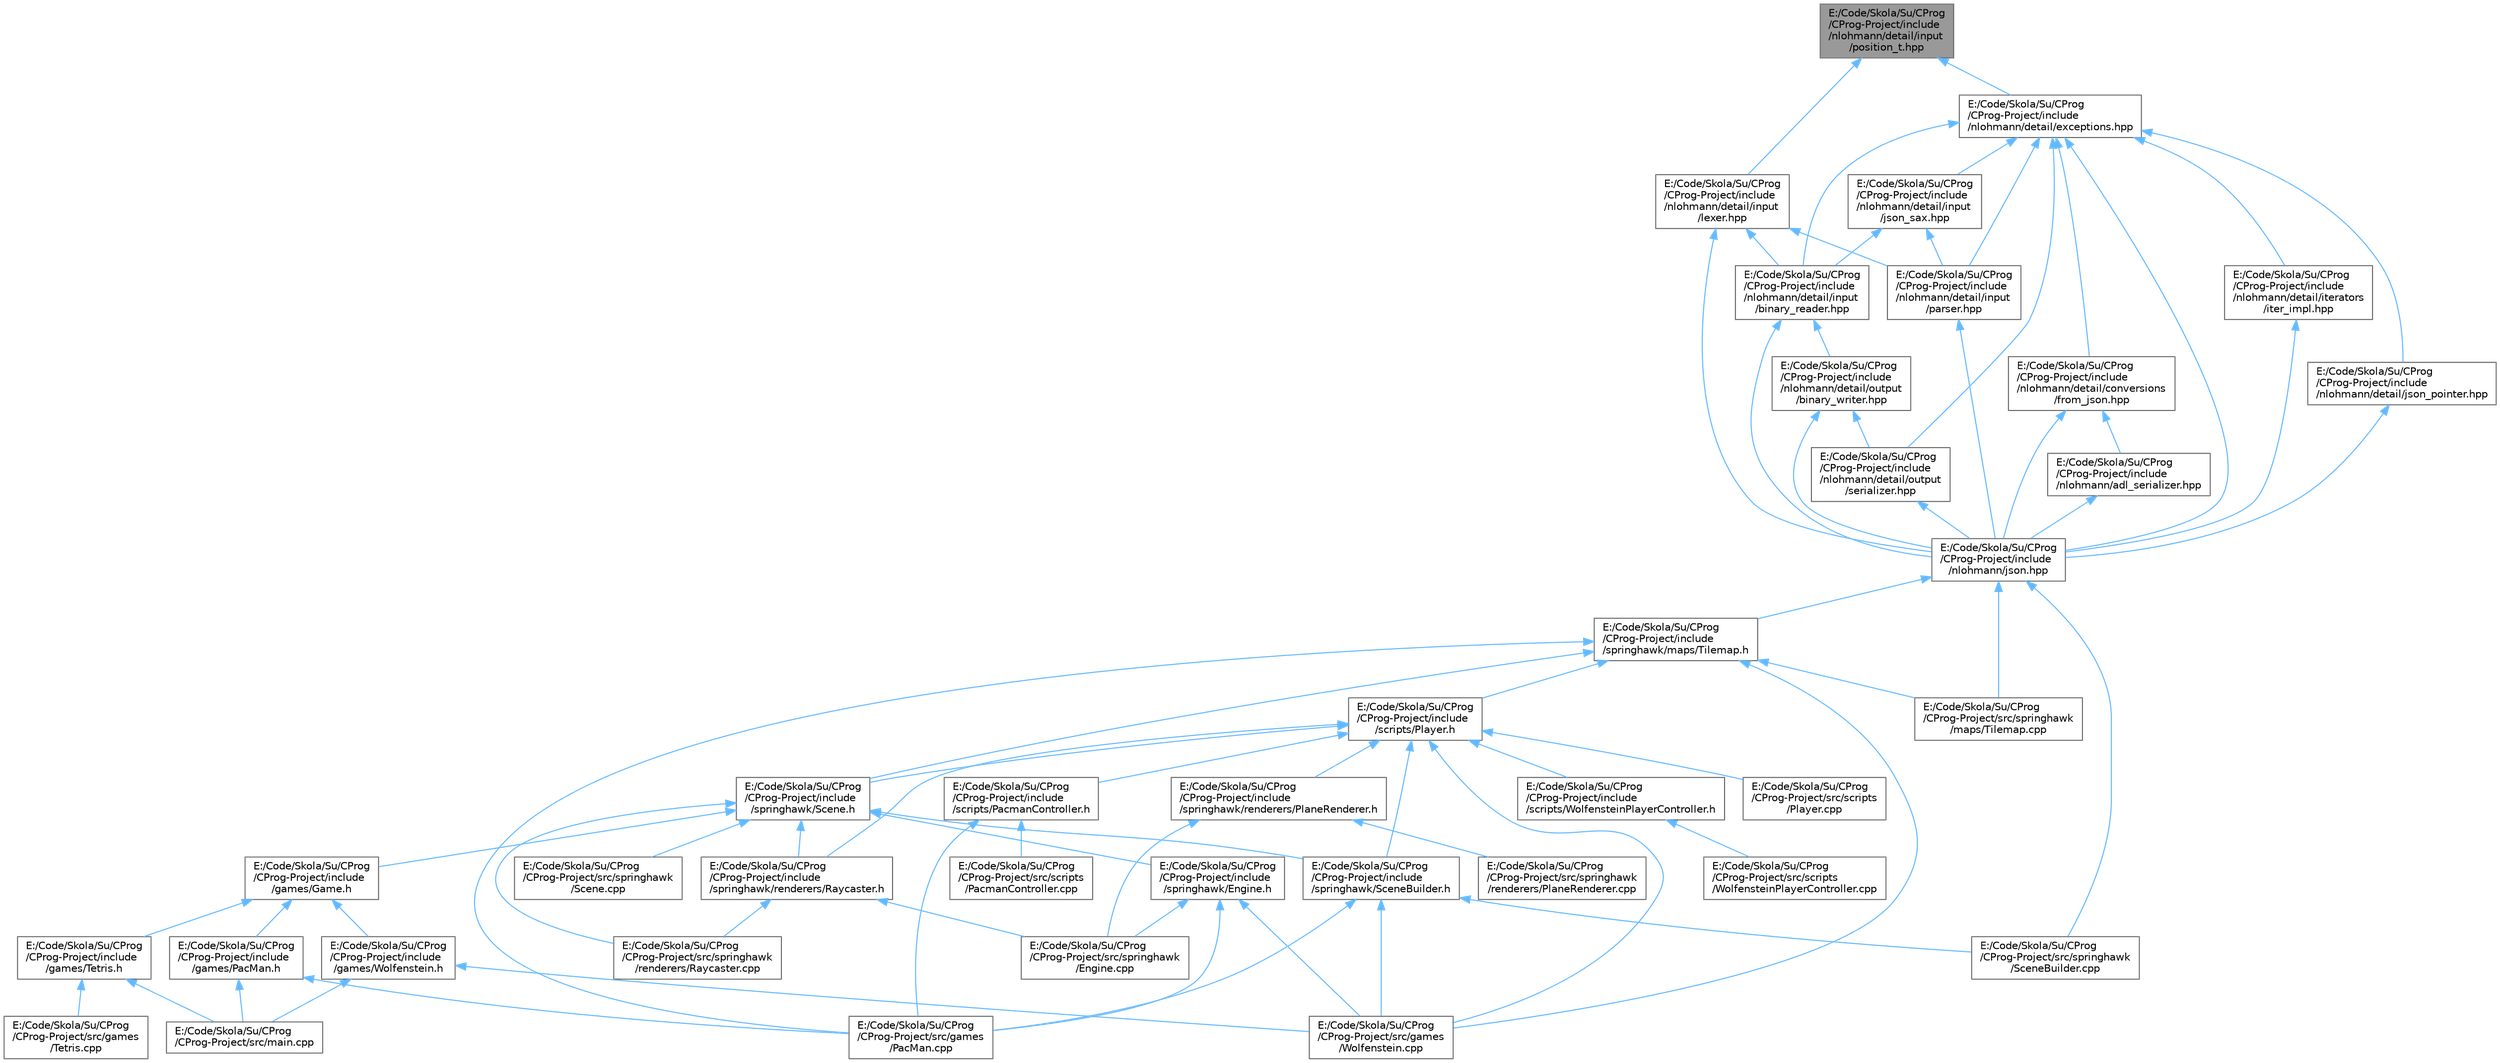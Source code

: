 digraph "E:/Code/Skola/Su/CProg/CProg-Project/include/nlohmann/detail/input/position_t.hpp"
{
 // LATEX_PDF_SIZE
  bgcolor="transparent";
  edge [fontname=Helvetica,fontsize=10,labelfontname=Helvetica,labelfontsize=10];
  node [fontname=Helvetica,fontsize=10,shape=box,height=0.2,width=0.4];
  Node1 [id="Node000001",label="E:/Code/Skola/Su/CProg\l/CProg-Project/include\l/nlohmann/detail/input\l/position_t.hpp",height=0.2,width=0.4,color="gray40", fillcolor="grey60", style="filled", fontcolor="black",tooltip=" "];
  Node1 -> Node2 [id="edge71_Node000001_Node000002",dir="back",color="steelblue1",style="solid",tooltip=" "];
  Node2 [id="Node000002",label="E:/Code/Skola/Su/CProg\l/CProg-Project/include\l/nlohmann/detail/exceptions.hpp",height=0.2,width=0.4,color="grey40", fillcolor="white", style="filled",URL="$exceptions_8hpp.html",tooltip=" "];
  Node2 -> Node3 [id="edge72_Node000002_Node000003",dir="back",color="steelblue1",style="solid",tooltip=" "];
  Node3 [id="Node000003",label="E:/Code/Skola/Su/CProg\l/CProg-Project/include\l/nlohmann/detail/conversions\l/from_json.hpp",height=0.2,width=0.4,color="grey40", fillcolor="white", style="filled",URL="$from__json_8hpp.html",tooltip=" "];
  Node3 -> Node4 [id="edge73_Node000003_Node000004",dir="back",color="steelblue1",style="solid",tooltip=" "];
  Node4 [id="Node000004",label="E:/Code/Skola/Su/CProg\l/CProg-Project/include\l/nlohmann/adl_serializer.hpp",height=0.2,width=0.4,color="grey40", fillcolor="white", style="filled",URL="$adl__serializer_8hpp.html",tooltip=" "];
  Node4 -> Node5 [id="edge74_Node000004_Node000005",dir="back",color="steelblue1",style="solid",tooltip=" "];
  Node5 [id="Node000005",label="E:/Code/Skola/Su/CProg\l/CProg-Project/include\l/nlohmann/json.hpp",height=0.2,width=0.4,color="grey40", fillcolor="white", style="filled",URL="$json_8hpp.html",tooltip=" "];
  Node5 -> Node6 [id="edge75_Node000005_Node000006",dir="back",color="steelblue1",style="solid",tooltip=" "];
  Node6 [id="Node000006",label="E:/Code/Skola/Su/CProg\l/CProg-Project/include\l/springhawk/maps/Tilemap.h",height=0.2,width=0.4,color="grey40", fillcolor="white", style="filled",URL="$_tilemap_8h.html",tooltip=" "];
  Node6 -> Node7 [id="edge76_Node000006_Node000007",dir="back",color="steelblue1",style="solid",tooltip=" "];
  Node7 [id="Node000007",label="E:/Code/Skola/Su/CProg\l/CProg-Project/include\l/scripts/Player.h",height=0.2,width=0.4,color="grey40", fillcolor="white", style="filled",URL="$_player_8h.html",tooltip=" "];
  Node7 -> Node8 [id="edge77_Node000007_Node000008",dir="back",color="steelblue1",style="solid",tooltip=" "];
  Node8 [id="Node000008",label="E:/Code/Skola/Su/CProg\l/CProg-Project/include\l/scripts/PacmanController.h",height=0.2,width=0.4,color="grey40", fillcolor="white", style="filled",URL="$_pacman_controller_8h.html",tooltip=" "];
  Node8 -> Node9 [id="edge78_Node000008_Node000009",dir="back",color="steelblue1",style="solid",tooltip=" "];
  Node9 [id="Node000009",label="E:/Code/Skola/Su/CProg\l/CProg-Project/src/games\l/PacMan.cpp",height=0.2,width=0.4,color="grey40", fillcolor="white", style="filled",URL="$_pac_man_8cpp.html",tooltip=" "];
  Node8 -> Node10 [id="edge79_Node000008_Node000010",dir="back",color="steelblue1",style="solid",tooltip=" "];
  Node10 [id="Node000010",label="E:/Code/Skola/Su/CProg\l/CProg-Project/src/scripts\l/PacmanController.cpp",height=0.2,width=0.4,color="grey40", fillcolor="white", style="filled",URL="$_pacman_controller_8cpp.html",tooltip=" "];
  Node7 -> Node11 [id="edge80_Node000007_Node000011",dir="back",color="steelblue1",style="solid",tooltip=" "];
  Node11 [id="Node000011",label="E:/Code/Skola/Su/CProg\l/CProg-Project/include\l/scripts/WolfensteinPlayerController.h",height=0.2,width=0.4,color="grey40", fillcolor="white", style="filled",URL="$_wolfenstein_player_controller_8h.html",tooltip=" "];
  Node11 -> Node12 [id="edge81_Node000011_Node000012",dir="back",color="steelblue1",style="solid",tooltip=" "];
  Node12 [id="Node000012",label="E:/Code/Skola/Su/CProg\l/CProg-Project/src/scripts\l/WolfensteinPlayerController.cpp",height=0.2,width=0.4,color="grey40", fillcolor="white", style="filled",URL="$_wolfenstein_player_controller_8cpp.html",tooltip=" "];
  Node7 -> Node13 [id="edge82_Node000007_Node000013",dir="back",color="steelblue1",style="solid",tooltip=" "];
  Node13 [id="Node000013",label="E:/Code/Skola/Su/CProg\l/CProg-Project/include\l/springhawk/Scene.h",height=0.2,width=0.4,color="grey40", fillcolor="white", style="filled",URL="$_scene_8h.html",tooltip=" "];
  Node13 -> Node14 [id="edge83_Node000013_Node000014",dir="back",color="steelblue1",style="solid",tooltip=" "];
  Node14 [id="Node000014",label="E:/Code/Skola/Su/CProg\l/CProg-Project/include\l/games/Game.h",height=0.2,width=0.4,color="grey40", fillcolor="white", style="filled",URL="$_game_8h.html",tooltip=" "];
  Node14 -> Node15 [id="edge84_Node000014_Node000015",dir="back",color="steelblue1",style="solid",tooltip=" "];
  Node15 [id="Node000015",label="E:/Code/Skola/Su/CProg\l/CProg-Project/include\l/games/PacMan.h",height=0.2,width=0.4,color="grey40", fillcolor="white", style="filled",URL="$_pac_man_8h.html",tooltip=" "];
  Node15 -> Node9 [id="edge85_Node000015_Node000009",dir="back",color="steelblue1",style="solid",tooltip=" "];
  Node15 -> Node16 [id="edge86_Node000015_Node000016",dir="back",color="steelblue1",style="solid",tooltip=" "];
  Node16 [id="Node000016",label="E:/Code/Skola/Su/CProg\l/CProg-Project/src/main.cpp",height=0.2,width=0.4,color="grey40", fillcolor="white", style="filled",URL="$main_8cpp.html",tooltip=" "];
  Node14 -> Node17 [id="edge87_Node000014_Node000017",dir="back",color="steelblue1",style="solid",tooltip=" "];
  Node17 [id="Node000017",label="E:/Code/Skola/Su/CProg\l/CProg-Project/include\l/games/Tetris.h",height=0.2,width=0.4,color="grey40", fillcolor="white", style="filled",URL="$_tetris_8h.html",tooltip=" "];
  Node17 -> Node18 [id="edge88_Node000017_Node000018",dir="back",color="steelblue1",style="solid",tooltip=" "];
  Node18 [id="Node000018",label="E:/Code/Skola/Su/CProg\l/CProg-Project/src/games\l/Tetris.cpp",height=0.2,width=0.4,color="grey40", fillcolor="white", style="filled",URL="$_tetris_8cpp.html",tooltip=" "];
  Node17 -> Node16 [id="edge89_Node000017_Node000016",dir="back",color="steelblue1",style="solid",tooltip=" "];
  Node14 -> Node19 [id="edge90_Node000014_Node000019",dir="back",color="steelblue1",style="solid",tooltip=" "];
  Node19 [id="Node000019",label="E:/Code/Skola/Su/CProg\l/CProg-Project/include\l/games/Wolfenstein.h",height=0.2,width=0.4,color="grey40", fillcolor="white", style="filled",URL="$_wolfenstein_8h.html",tooltip=" "];
  Node19 -> Node20 [id="edge91_Node000019_Node000020",dir="back",color="steelblue1",style="solid",tooltip=" "];
  Node20 [id="Node000020",label="E:/Code/Skola/Su/CProg\l/CProg-Project/src/games\l/Wolfenstein.cpp",height=0.2,width=0.4,color="grey40", fillcolor="white", style="filled",URL="$_wolfenstein_8cpp.html",tooltip=" "];
  Node19 -> Node16 [id="edge92_Node000019_Node000016",dir="back",color="steelblue1",style="solid",tooltip=" "];
  Node13 -> Node21 [id="edge93_Node000013_Node000021",dir="back",color="steelblue1",style="solid",tooltip=" "];
  Node21 [id="Node000021",label="E:/Code/Skola/Su/CProg\l/CProg-Project/include\l/springhawk/Engine.h",height=0.2,width=0.4,color="grey40", fillcolor="white", style="filled",URL="$_engine_8h.html",tooltip=" "];
  Node21 -> Node9 [id="edge94_Node000021_Node000009",dir="back",color="steelblue1",style="solid",tooltip=" "];
  Node21 -> Node20 [id="edge95_Node000021_Node000020",dir="back",color="steelblue1",style="solid",tooltip=" "];
  Node21 -> Node22 [id="edge96_Node000021_Node000022",dir="back",color="steelblue1",style="solid",tooltip=" "];
  Node22 [id="Node000022",label="E:/Code/Skola/Su/CProg\l/CProg-Project/src/springhawk\l/Engine.cpp",height=0.2,width=0.4,color="grey40", fillcolor="white", style="filled",URL="$_engine_8cpp.html",tooltip=" "];
  Node13 -> Node23 [id="edge97_Node000013_Node000023",dir="back",color="steelblue1",style="solid",tooltip=" "];
  Node23 [id="Node000023",label="E:/Code/Skola/Su/CProg\l/CProg-Project/include\l/springhawk/SceneBuilder.h",height=0.2,width=0.4,color="grey40", fillcolor="white", style="filled",URL="$_scene_builder_8h.html",tooltip=" "];
  Node23 -> Node9 [id="edge98_Node000023_Node000009",dir="back",color="steelblue1",style="solid",tooltip=" "];
  Node23 -> Node20 [id="edge99_Node000023_Node000020",dir="back",color="steelblue1",style="solid",tooltip=" "];
  Node23 -> Node24 [id="edge100_Node000023_Node000024",dir="back",color="steelblue1",style="solid",tooltip=" "];
  Node24 [id="Node000024",label="E:/Code/Skola/Su/CProg\l/CProg-Project/src/springhawk\l/SceneBuilder.cpp",height=0.2,width=0.4,color="grey40", fillcolor="white", style="filled",URL="$_scene_builder_8cpp.html",tooltip=" "];
  Node13 -> Node25 [id="edge101_Node000013_Node000025",dir="back",color="steelblue1",style="solid",tooltip=" "];
  Node25 [id="Node000025",label="E:/Code/Skola/Su/CProg\l/CProg-Project/include\l/springhawk/renderers/Raycaster.h",height=0.2,width=0.4,color="grey40", fillcolor="white", style="filled",URL="$_raycaster_8h.html",tooltip=" "];
  Node25 -> Node22 [id="edge102_Node000025_Node000022",dir="back",color="steelblue1",style="solid",tooltip=" "];
  Node25 -> Node26 [id="edge103_Node000025_Node000026",dir="back",color="steelblue1",style="solid",tooltip=" "];
  Node26 [id="Node000026",label="E:/Code/Skola/Su/CProg\l/CProg-Project/src/springhawk\l/renderers/Raycaster.cpp",height=0.2,width=0.4,color="grey40", fillcolor="white", style="filled",URL="$_raycaster_8cpp.html",tooltip=" "];
  Node13 -> Node27 [id="edge104_Node000013_Node000027",dir="back",color="steelblue1",style="solid",tooltip=" "];
  Node27 [id="Node000027",label="E:/Code/Skola/Su/CProg\l/CProg-Project/src/springhawk\l/Scene.cpp",height=0.2,width=0.4,color="grey40", fillcolor="white", style="filled",URL="$_scene_8cpp.html",tooltip=" "];
  Node13 -> Node26 [id="edge105_Node000013_Node000026",dir="back",color="steelblue1",style="solid",tooltip=" "];
  Node7 -> Node23 [id="edge106_Node000007_Node000023",dir="back",color="steelblue1",style="solid",tooltip=" "];
  Node7 -> Node28 [id="edge107_Node000007_Node000028",dir="back",color="steelblue1",style="solid",tooltip=" "];
  Node28 [id="Node000028",label="E:/Code/Skola/Su/CProg\l/CProg-Project/include\l/springhawk/renderers/PlaneRenderer.h",height=0.2,width=0.4,color="grey40", fillcolor="white", style="filled",URL="$_plane_renderer_8h.html",tooltip=" "];
  Node28 -> Node22 [id="edge108_Node000028_Node000022",dir="back",color="steelblue1",style="solid",tooltip=" "];
  Node28 -> Node29 [id="edge109_Node000028_Node000029",dir="back",color="steelblue1",style="solid",tooltip=" "];
  Node29 [id="Node000029",label="E:/Code/Skola/Su/CProg\l/CProg-Project/src/springhawk\l/renderers/PlaneRenderer.cpp",height=0.2,width=0.4,color="grey40", fillcolor="white", style="filled",URL="$_plane_renderer_8cpp.html",tooltip=" "];
  Node7 -> Node25 [id="edge110_Node000007_Node000025",dir="back",color="steelblue1",style="solid",tooltip=" "];
  Node7 -> Node20 [id="edge111_Node000007_Node000020",dir="back",color="steelblue1",style="solid",tooltip=" "];
  Node7 -> Node30 [id="edge112_Node000007_Node000030",dir="back",color="steelblue1",style="solid",tooltip=" "];
  Node30 [id="Node000030",label="E:/Code/Skola/Su/CProg\l/CProg-Project/src/scripts\l/Player.cpp",height=0.2,width=0.4,color="grey40", fillcolor="white", style="filled",URL="$_player_8cpp.html",tooltip=" "];
  Node6 -> Node13 [id="edge113_Node000006_Node000013",dir="back",color="steelblue1",style="solid",tooltip=" "];
  Node6 -> Node9 [id="edge114_Node000006_Node000009",dir="back",color="steelblue1",style="solid",tooltip=" "];
  Node6 -> Node20 [id="edge115_Node000006_Node000020",dir="back",color="steelblue1",style="solid",tooltip=" "];
  Node6 -> Node31 [id="edge116_Node000006_Node000031",dir="back",color="steelblue1",style="solid",tooltip=" "];
  Node31 [id="Node000031",label="E:/Code/Skola/Su/CProg\l/CProg-Project/src/springhawk\l/maps/Tilemap.cpp",height=0.2,width=0.4,color="grey40", fillcolor="white", style="filled",URL="$_tilemap_8cpp.html",tooltip=" "];
  Node5 -> Node24 [id="edge117_Node000005_Node000024",dir="back",color="steelblue1",style="solid",tooltip=" "];
  Node5 -> Node31 [id="edge118_Node000005_Node000031",dir="back",color="steelblue1",style="solid",tooltip=" "];
  Node3 -> Node5 [id="edge119_Node000003_Node000005",dir="back",color="steelblue1",style="solid",tooltip=" "];
  Node2 -> Node32 [id="edge120_Node000002_Node000032",dir="back",color="steelblue1",style="solid",tooltip=" "];
  Node32 [id="Node000032",label="E:/Code/Skola/Su/CProg\l/CProg-Project/include\l/nlohmann/detail/input\l/binary_reader.hpp",height=0.2,width=0.4,color="grey40", fillcolor="white", style="filled",URL="$binary__reader_8hpp.html",tooltip=" "];
  Node32 -> Node33 [id="edge121_Node000032_Node000033",dir="back",color="steelblue1",style="solid",tooltip=" "];
  Node33 [id="Node000033",label="E:/Code/Skola/Su/CProg\l/CProg-Project/include\l/nlohmann/detail/output\l/binary_writer.hpp",height=0.2,width=0.4,color="grey40", fillcolor="white", style="filled",URL="$binary__writer_8hpp.html",tooltip=" "];
  Node33 -> Node34 [id="edge122_Node000033_Node000034",dir="back",color="steelblue1",style="solid",tooltip=" "];
  Node34 [id="Node000034",label="E:/Code/Skola/Su/CProg\l/CProg-Project/include\l/nlohmann/detail/output\l/serializer.hpp",height=0.2,width=0.4,color="grey40", fillcolor="white", style="filled",URL="$serializer_8hpp.html",tooltip=" "];
  Node34 -> Node5 [id="edge123_Node000034_Node000005",dir="back",color="steelblue1",style="solid",tooltip=" "];
  Node33 -> Node5 [id="edge124_Node000033_Node000005",dir="back",color="steelblue1",style="solid",tooltip=" "];
  Node32 -> Node5 [id="edge125_Node000032_Node000005",dir="back",color="steelblue1",style="solid",tooltip=" "];
  Node2 -> Node35 [id="edge126_Node000002_Node000035",dir="back",color="steelblue1",style="solid",tooltip=" "];
  Node35 [id="Node000035",label="E:/Code/Skola/Su/CProg\l/CProg-Project/include\l/nlohmann/detail/input\l/json_sax.hpp",height=0.2,width=0.4,color="grey40", fillcolor="white", style="filled",URL="$json__sax_8hpp.html",tooltip=" "];
  Node35 -> Node32 [id="edge127_Node000035_Node000032",dir="back",color="steelblue1",style="solid",tooltip=" "];
  Node35 -> Node36 [id="edge128_Node000035_Node000036",dir="back",color="steelblue1",style="solid",tooltip=" "];
  Node36 [id="Node000036",label="E:/Code/Skola/Su/CProg\l/CProg-Project/include\l/nlohmann/detail/input\l/parser.hpp",height=0.2,width=0.4,color="grey40", fillcolor="white", style="filled",URL="$parser_8hpp.html",tooltip=" "];
  Node36 -> Node5 [id="edge129_Node000036_Node000005",dir="back",color="steelblue1",style="solid",tooltip=" "];
  Node2 -> Node36 [id="edge130_Node000002_Node000036",dir="back",color="steelblue1",style="solid",tooltip=" "];
  Node2 -> Node37 [id="edge131_Node000002_Node000037",dir="back",color="steelblue1",style="solid",tooltip=" "];
  Node37 [id="Node000037",label="E:/Code/Skola/Su/CProg\l/CProg-Project/include\l/nlohmann/detail/iterators\l/iter_impl.hpp",height=0.2,width=0.4,color="grey40", fillcolor="white", style="filled",URL="$iter__impl_8hpp.html",tooltip=" "];
  Node37 -> Node5 [id="edge132_Node000037_Node000005",dir="back",color="steelblue1",style="solid",tooltip=" "];
  Node2 -> Node38 [id="edge133_Node000002_Node000038",dir="back",color="steelblue1",style="solid",tooltip=" "];
  Node38 [id="Node000038",label="E:/Code/Skola/Su/CProg\l/CProg-Project/include\l/nlohmann/detail/json_pointer.hpp",height=0.2,width=0.4,color="grey40", fillcolor="white", style="filled",URL="$json__pointer_8hpp.html",tooltip=" "];
  Node38 -> Node5 [id="edge134_Node000038_Node000005",dir="back",color="steelblue1",style="solid",tooltip=" "];
  Node2 -> Node34 [id="edge135_Node000002_Node000034",dir="back",color="steelblue1",style="solid",tooltip=" "];
  Node2 -> Node5 [id="edge136_Node000002_Node000005",dir="back",color="steelblue1",style="solid",tooltip=" "];
  Node1 -> Node39 [id="edge137_Node000001_Node000039",dir="back",color="steelblue1",style="solid",tooltip=" "];
  Node39 [id="Node000039",label="E:/Code/Skola/Su/CProg\l/CProg-Project/include\l/nlohmann/detail/input\l/lexer.hpp",height=0.2,width=0.4,color="grey40", fillcolor="white", style="filled",URL="$lexer_8hpp.html",tooltip=" "];
  Node39 -> Node32 [id="edge138_Node000039_Node000032",dir="back",color="steelblue1",style="solid",tooltip=" "];
  Node39 -> Node36 [id="edge139_Node000039_Node000036",dir="back",color="steelblue1",style="solid",tooltip=" "];
  Node39 -> Node5 [id="edge140_Node000039_Node000005",dir="back",color="steelblue1",style="solid",tooltip=" "];
}
